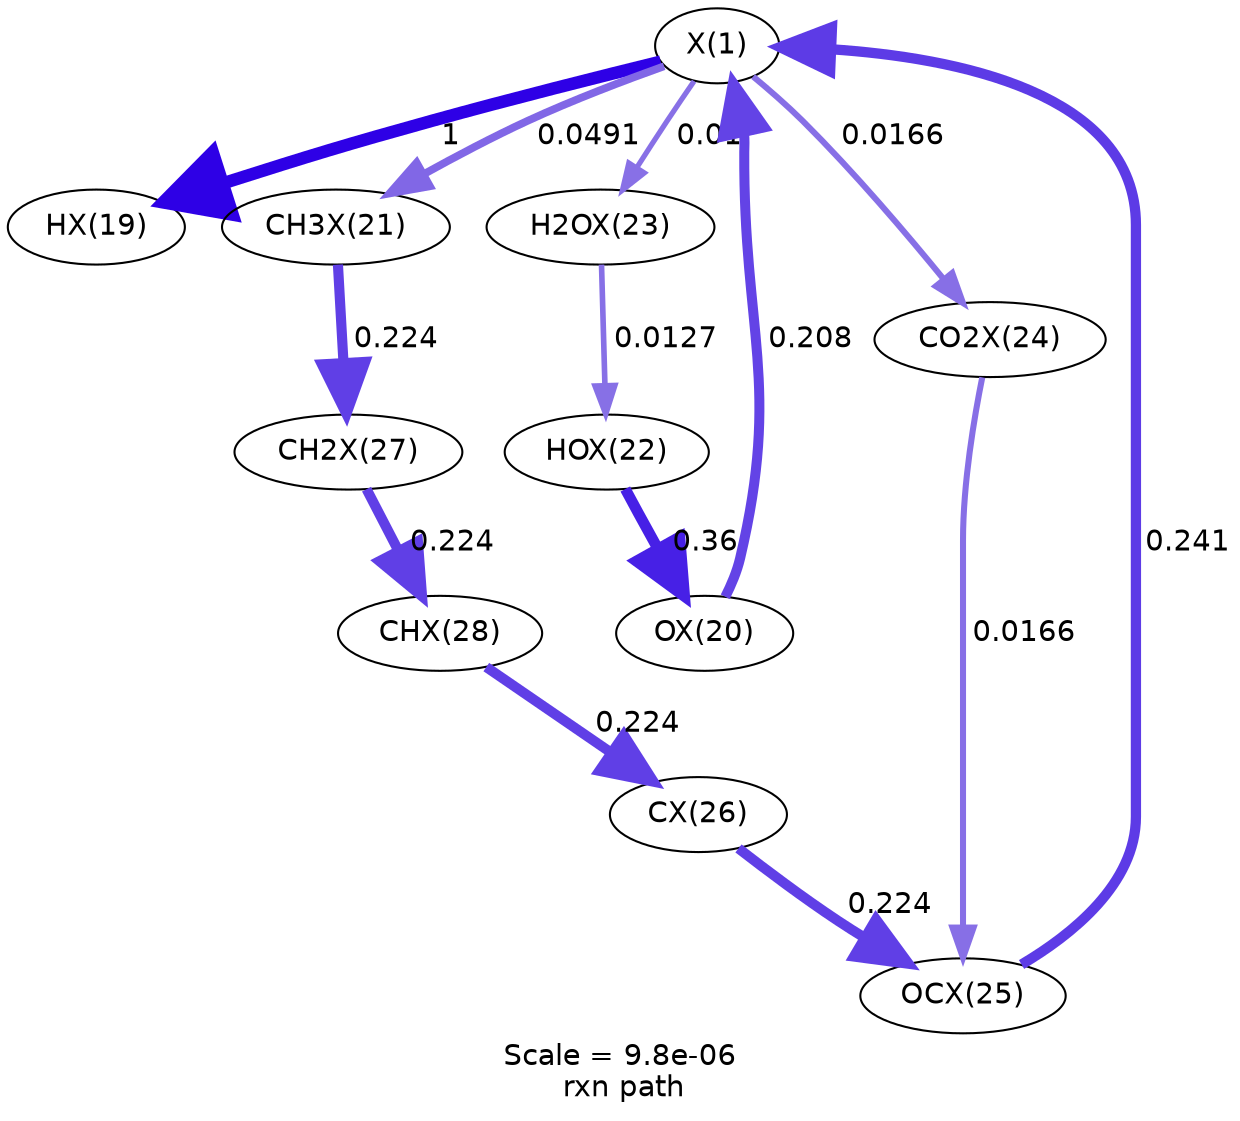 digraph reaction_paths {
center=1;
s22 -> s23[fontname="Helvetica", penwidth=6, arrowsize=3, color="0.7, 1.5, 0.9"
, label=" 1"];
s24 -> s22[fontname="Helvetica", penwidth=4.81, arrowsize=2.41, color="0.7, 0.708, 0.9"
, label=" 0.208"];
s22 -> s25[fontname="Helvetica", penwidth=3.72, arrowsize=1.86, color="0.7, 0.549, 0.9"
, label=" 0.0491"];
s29 -> s22[fontname="Helvetica", penwidth=4.93, arrowsize=2.46, color="0.7, 0.741, 0.9"
, label=" 0.241"];
s22 -> s27[fontname="Helvetica", penwidth=2.53, arrowsize=1.26, color="0.7, 0.51, 0.9"
, label=" 0.01"];
s22 -> s28[fontname="Helvetica", penwidth=2.91, arrowsize=1.45, color="0.7, 0.517, 0.9"
, label=" 0.0166"];
s26 -> s24[fontname="Helvetica", penwidth=5.23, arrowsize=2.61, color="0.7, 0.86, 0.9"
, label=" 0.36"];
s27 -> s26[fontname="Helvetica", penwidth=2.7, arrowsize=1.35, color="0.7, 0.513, 0.9"
, label=" 0.0127"];
s25 -> s31[fontname="Helvetica", penwidth=4.87, arrowsize=2.44, color="0.7, 0.724, 0.9"
, label=" 0.224"];
s31 -> s32[fontname="Helvetica", penwidth=4.87, arrowsize=2.44, color="0.7, 0.724, 0.9"
, label=" 0.224"];
s32 -> s30[fontname="Helvetica", penwidth=4.87, arrowsize=2.44, color="0.7, 0.724, 0.9"
, label=" 0.224"];
s30 -> s29[fontname="Helvetica", penwidth=4.87, arrowsize=2.44, color="0.7, 0.724, 0.9"
, label=" 0.224"];
s28 -> s29[fontname="Helvetica", penwidth=2.91, arrowsize=1.45, color="0.7, 0.517, 0.9"
, label=" 0.0166"];
s22 [ fontname="Helvetica", label="X(1)"];
s23 [ fontname="Helvetica", label="HX(19)"];
s24 [ fontname="Helvetica", label="OX(20)"];
s25 [ fontname="Helvetica", label="CH3X(21)"];
s26 [ fontname="Helvetica", label="HOX(22)"];
s27 [ fontname="Helvetica", label="H2OX(23)"];
s28 [ fontname="Helvetica", label="CO2X(24)"];
s29 [ fontname="Helvetica", label="OCX(25)"];
s30 [ fontname="Helvetica", label="CX(26)"];
s31 [ fontname="Helvetica", label="CH2X(27)"];
s32 [ fontname="Helvetica", label="CHX(28)"];
 label = "Scale = 9.8e-06\l rxn path";
 fontname = "Helvetica";
}
